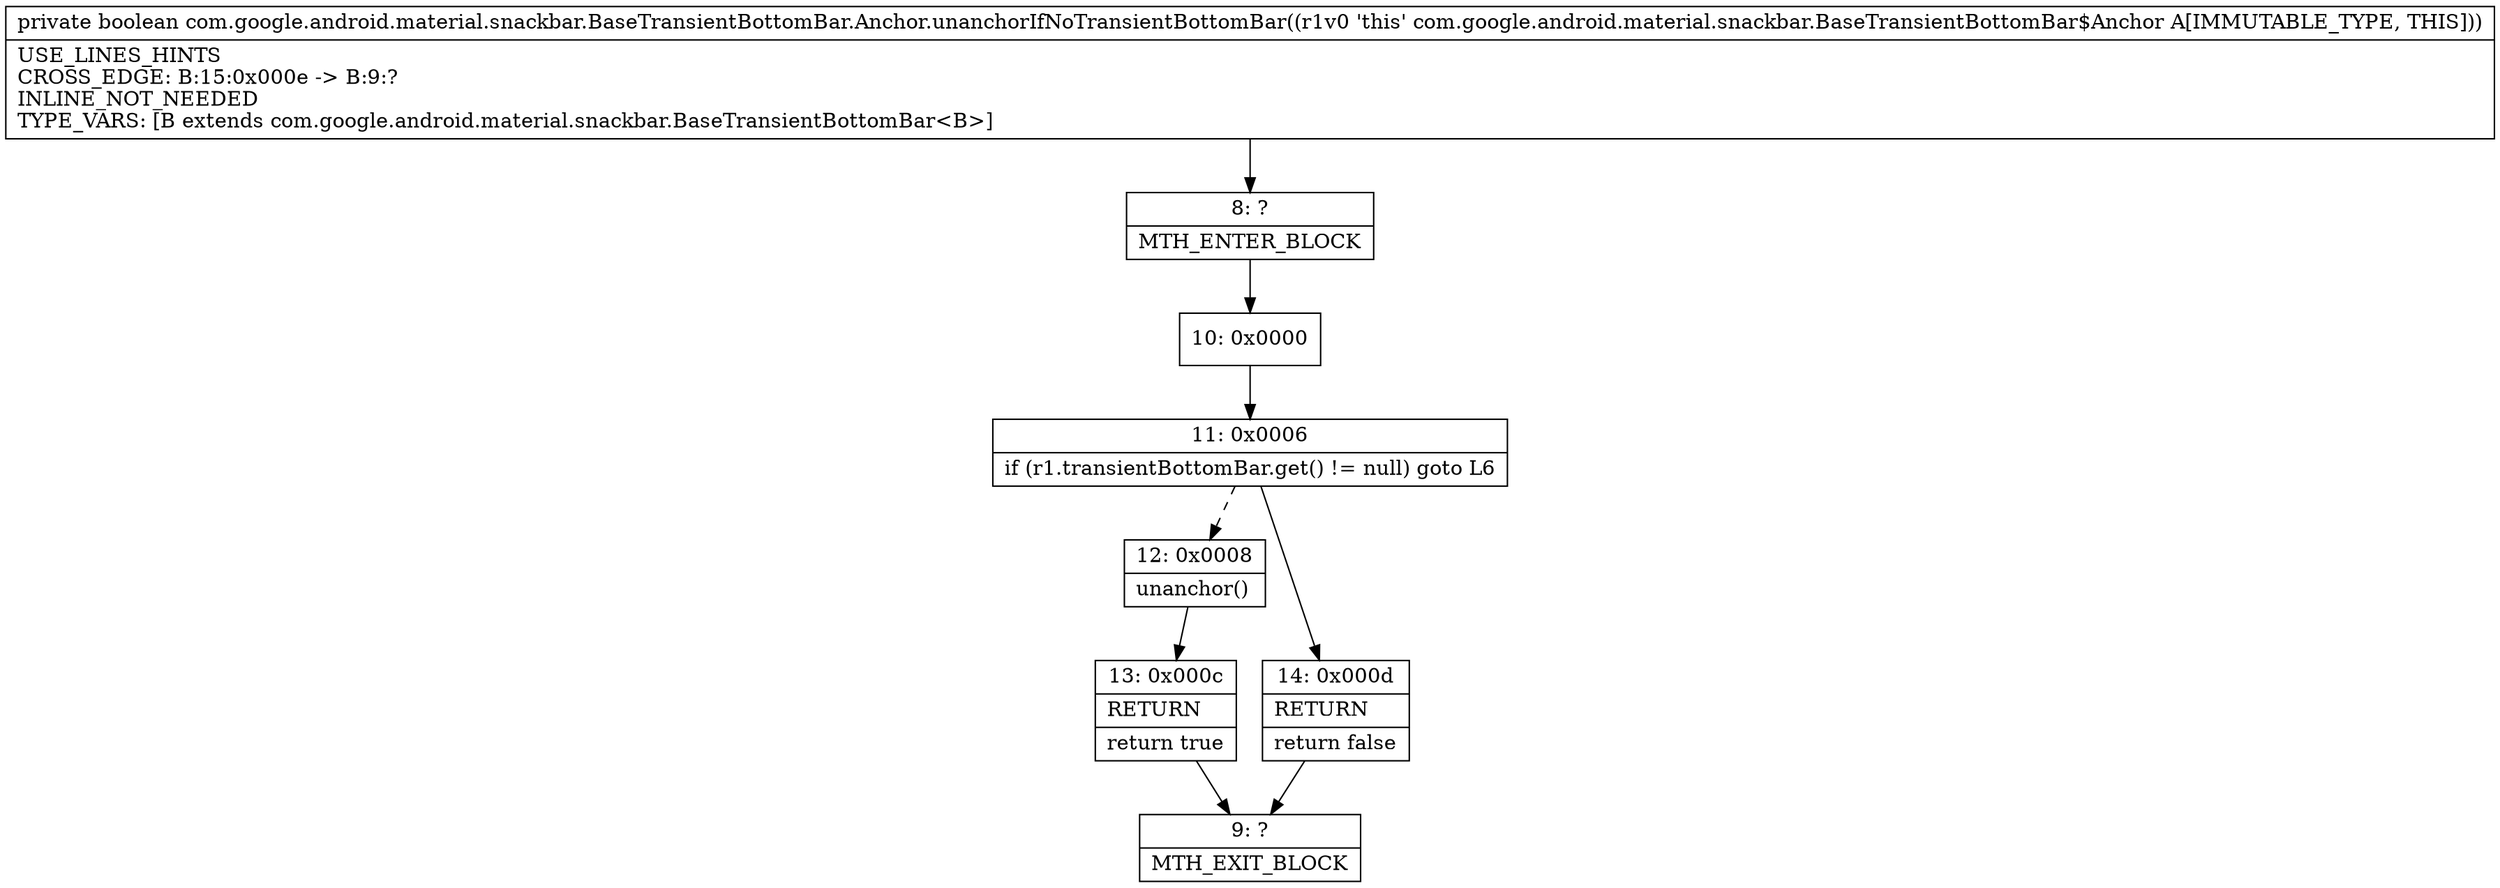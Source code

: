 digraph "CFG forcom.google.android.material.snackbar.BaseTransientBottomBar.Anchor.unanchorIfNoTransientBottomBar()Z" {
Node_8 [shape=record,label="{8\:\ ?|MTH_ENTER_BLOCK\l}"];
Node_10 [shape=record,label="{10\:\ 0x0000}"];
Node_11 [shape=record,label="{11\:\ 0x0006|if (r1.transientBottomBar.get() != null) goto L6\l}"];
Node_12 [shape=record,label="{12\:\ 0x0008|unanchor()\l}"];
Node_13 [shape=record,label="{13\:\ 0x000c|RETURN\l|return true\l}"];
Node_9 [shape=record,label="{9\:\ ?|MTH_EXIT_BLOCK\l}"];
Node_14 [shape=record,label="{14\:\ 0x000d|RETURN\l|return false\l}"];
MethodNode[shape=record,label="{private boolean com.google.android.material.snackbar.BaseTransientBottomBar.Anchor.unanchorIfNoTransientBottomBar((r1v0 'this' com.google.android.material.snackbar.BaseTransientBottomBar$Anchor A[IMMUTABLE_TYPE, THIS]))  | USE_LINES_HINTS\lCROSS_EDGE: B:15:0x000e \-\> B:9:?\lINLINE_NOT_NEEDED\lTYPE_VARS: [B extends com.google.android.material.snackbar.BaseTransientBottomBar\<B\>]\l}"];
MethodNode -> Node_8;Node_8 -> Node_10;
Node_10 -> Node_11;
Node_11 -> Node_12[style=dashed];
Node_11 -> Node_14;
Node_12 -> Node_13;
Node_13 -> Node_9;
Node_14 -> Node_9;
}

